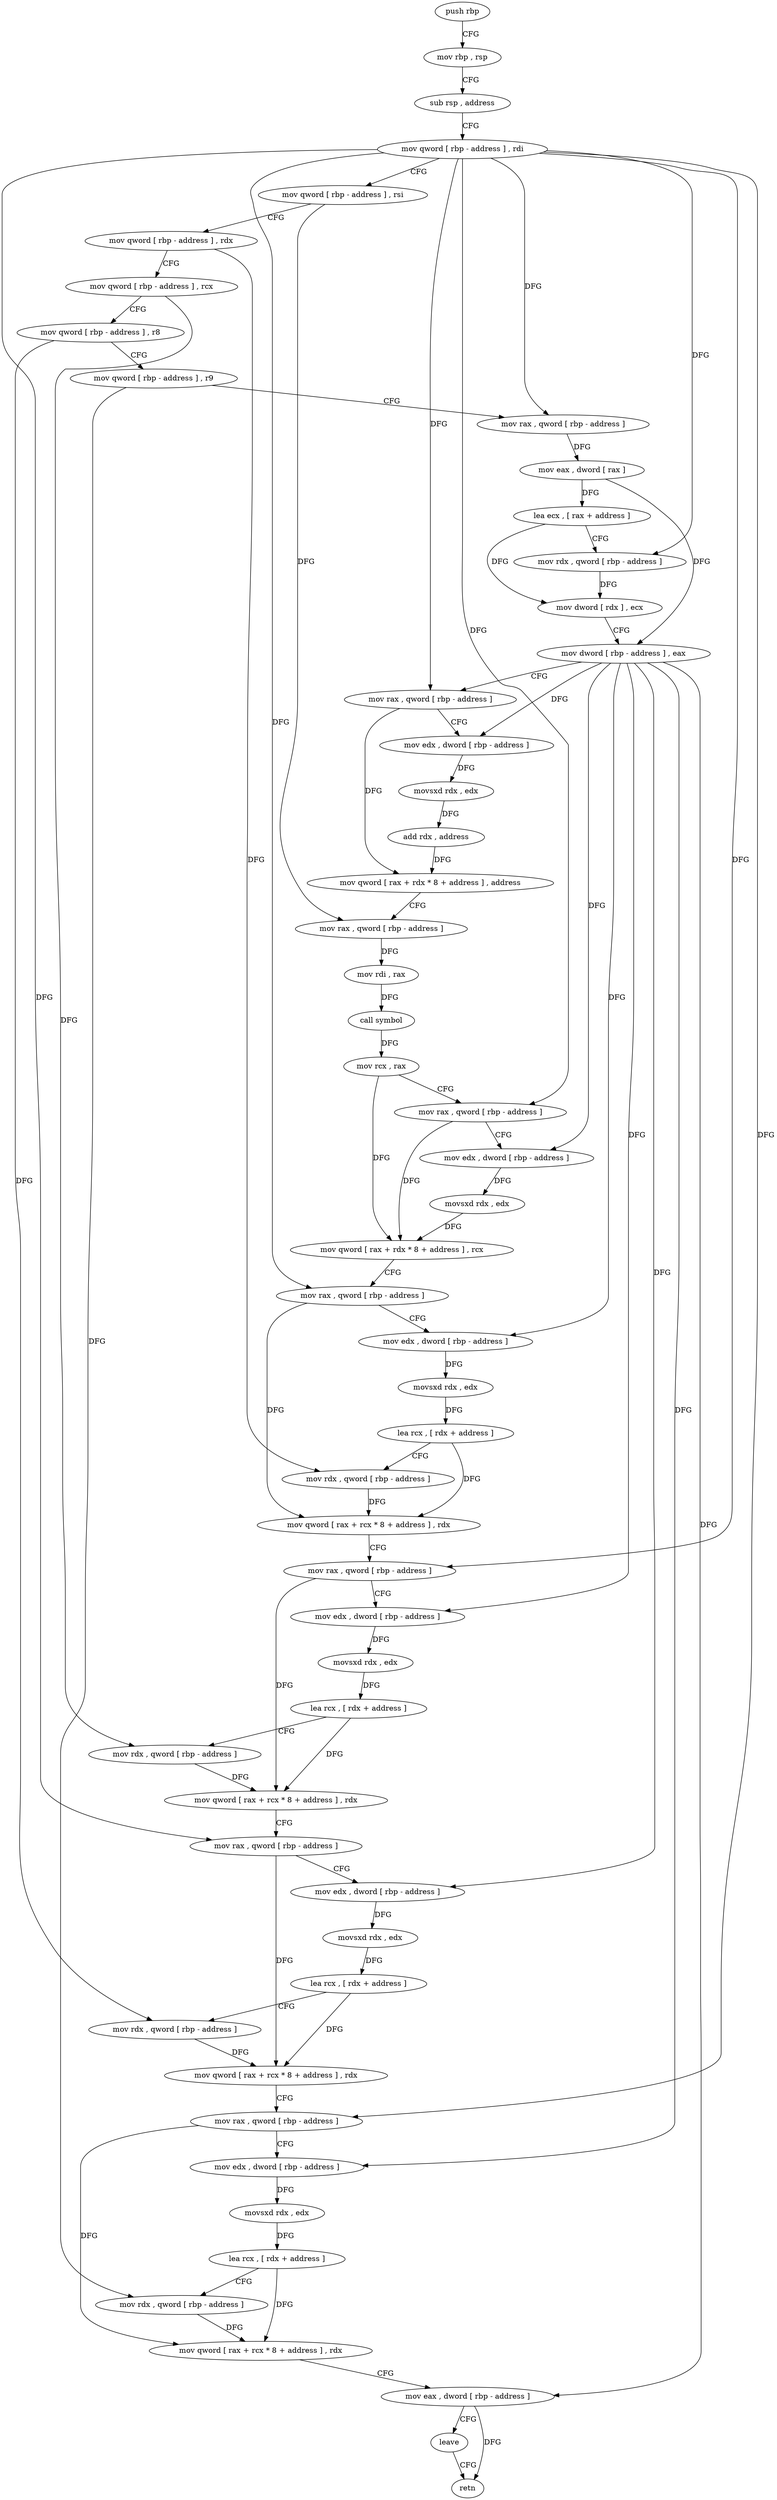 digraph "func" {
"80765" [label = "push rbp" ]
"80766" [label = "mov rbp , rsp" ]
"80769" [label = "sub rsp , address" ]
"80773" [label = "mov qword [ rbp - address ] , rdi" ]
"80777" [label = "mov qword [ rbp - address ] , rsi" ]
"80781" [label = "mov qword [ rbp - address ] , rdx" ]
"80785" [label = "mov qword [ rbp - address ] , rcx" ]
"80789" [label = "mov qword [ rbp - address ] , r8" ]
"80793" [label = "mov qword [ rbp - address ] , r9" ]
"80797" [label = "mov rax , qword [ rbp - address ]" ]
"80801" [label = "mov eax , dword [ rax ]" ]
"80803" [label = "lea ecx , [ rax + address ]" ]
"80806" [label = "mov rdx , qword [ rbp - address ]" ]
"80810" [label = "mov dword [ rdx ] , ecx" ]
"80812" [label = "mov dword [ rbp - address ] , eax" ]
"80815" [label = "mov rax , qword [ rbp - address ]" ]
"80819" [label = "mov edx , dword [ rbp - address ]" ]
"80822" [label = "movsxd rdx , edx" ]
"80825" [label = "add rdx , address" ]
"80829" [label = "mov qword [ rax + rdx * 8 + address ] , address" ]
"80838" [label = "mov rax , qword [ rbp - address ]" ]
"80842" [label = "mov rdi , rax" ]
"80845" [label = "call symbol" ]
"80850" [label = "mov rcx , rax" ]
"80853" [label = "mov rax , qword [ rbp - address ]" ]
"80857" [label = "mov edx , dword [ rbp - address ]" ]
"80860" [label = "movsxd rdx , edx" ]
"80863" [label = "mov qword [ rax + rdx * 8 + address ] , rcx" ]
"80868" [label = "mov rax , qword [ rbp - address ]" ]
"80872" [label = "mov edx , dword [ rbp - address ]" ]
"80875" [label = "movsxd rdx , edx" ]
"80878" [label = "lea rcx , [ rdx + address ]" ]
"80882" [label = "mov rdx , qword [ rbp - address ]" ]
"80886" [label = "mov qword [ rax + rcx * 8 + address ] , rdx" ]
"80891" [label = "mov rax , qword [ rbp - address ]" ]
"80895" [label = "mov edx , dword [ rbp - address ]" ]
"80898" [label = "movsxd rdx , edx" ]
"80901" [label = "lea rcx , [ rdx + address ]" ]
"80905" [label = "mov rdx , qword [ rbp - address ]" ]
"80909" [label = "mov qword [ rax + rcx * 8 + address ] , rdx" ]
"80914" [label = "mov rax , qword [ rbp - address ]" ]
"80918" [label = "mov edx , dword [ rbp - address ]" ]
"80921" [label = "movsxd rdx , edx" ]
"80924" [label = "lea rcx , [ rdx + address ]" ]
"80928" [label = "mov rdx , qword [ rbp - address ]" ]
"80932" [label = "mov qword [ rax + rcx * 8 + address ] , rdx" ]
"80937" [label = "mov rax , qword [ rbp - address ]" ]
"80941" [label = "mov edx , dword [ rbp - address ]" ]
"80944" [label = "movsxd rdx , edx" ]
"80947" [label = "lea rcx , [ rdx + address ]" ]
"80951" [label = "mov rdx , qword [ rbp - address ]" ]
"80955" [label = "mov qword [ rax + rcx * 8 + address ] , rdx" ]
"80960" [label = "mov eax , dword [ rbp - address ]" ]
"80963" [label = "leave" ]
"80964" [label = "retn" ]
"80765" -> "80766" [ label = "CFG" ]
"80766" -> "80769" [ label = "CFG" ]
"80769" -> "80773" [ label = "CFG" ]
"80773" -> "80777" [ label = "CFG" ]
"80773" -> "80797" [ label = "DFG" ]
"80773" -> "80806" [ label = "DFG" ]
"80773" -> "80815" [ label = "DFG" ]
"80773" -> "80853" [ label = "DFG" ]
"80773" -> "80868" [ label = "DFG" ]
"80773" -> "80891" [ label = "DFG" ]
"80773" -> "80914" [ label = "DFG" ]
"80773" -> "80937" [ label = "DFG" ]
"80777" -> "80781" [ label = "CFG" ]
"80777" -> "80838" [ label = "DFG" ]
"80781" -> "80785" [ label = "CFG" ]
"80781" -> "80882" [ label = "DFG" ]
"80785" -> "80789" [ label = "CFG" ]
"80785" -> "80905" [ label = "DFG" ]
"80789" -> "80793" [ label = "CFG" ]
"80789" -> "80928" [ label = "DFG" ]
"80793" -> "80797" [ label = "CFG" ]
"80793" -> "80951" [ label = "DFG" ]
"80797" -> "80801" [ label = "DFG" ]
"80801" -> "80803" [ label = "DFG" ]
"80801" -> "80812" [ label = "DFG" ]
"80803" -> "80806" [ label = "CFG" ]
"80803" -> "80810" [ label = "DFG" ]
"80806" -> "80810" [ label = "DFG" ]
"80810" -> "80812" [ label = "CFG" ]
"80812" -> "80815" [ label = "CFG" ]
"80812" -> "80819" [ label = "DFG" ]
"80812" -> "80857" [ label = "DFG" ]
"80812" -> "80872" [ label = "DFG" ]
"80812" -> "80895" [ label = "DFG" ]
"80812" -> "80918" [ label = "DFG" ]
"80812" -> "80941" [ label = "DFG" ]
"80812" -> "80960" [ label = "DFG" ]
"80815" -> "80819" [ label = "CFG" ]
"80815" -> "80829" [ label = "DFG" ]
"80819" -> "80822" [ label = "DFG" ]
"80822" -> "80825" [ label = "DFG" ]
"80825" -> "80829" [ label = "DFG" ]
"80829" -> "80838" [ label = "CFG" ]
"80838" -> "80842" [ label = "DFG" ]
"80842" -> "80845" [ label = "DFG" ]
"80845" -> "80850" [ label = "DFG" ]
"80850" -> "80853" [ label = "CFG" ]
"80850" -> "80863" [ label = "DFG" ]
"80853" -> "80857" [ label = "CFG" ]
"80853" -> "80863" [ label = "DFG" ]
"80857" -> "80860" [ label = "DFG" ]
"80860" -> "80863" [ label = "DFG" ]
"80863" -> "80868" [ label = "CFG" ]
"80868" -> "80872" [ label = "CFG" ]
"80868" -> "80886" [ label = "DFG" ]
"80872" -> "80875" [ label = "DFG" ]
"80875" -> "80878" [ label = "DFG" ]
"80878" -> "80882" [ label = "CFG" ]
"80878" -> "80886" [ label = "DFG" ]
"80882" -> "80886" [ label = "DFG" ]
"80886" -> "80891" [ label = "CFG" ]
"80891" -> "80895" [ label = "CFG" ]
"80891" -> "80909" [ label = "DFG" ]
"80895" -> "80898" [ label = "DFG" ]
"80898" -> "80901" [ label = "DFG" ]
"80901" -> "80905" [ label = "CFG" ]
"80901" -> "80909" [ label = "DFG" ]
"80905" -> "80909" [ label = "DFG" ]
"80909" -> "80914" [ label = "CFG" ]
"80914" -> "80918" [ label = "CFG" ]
"80914" -> "80932" [ label = "DFG" ]
"80918" -> "80921" [ label = "DFG" ]
"80921" -> "80924" [ label = "DFG" ]
"80924" -> "80928" [ label = "CFG" ]
"80924" -> "80932" [ label = "DFG" ]
"80928" -> "80932" [ label = "DFG" ]
"80932" -> "80937" [ label = "CFG" ]
"80937" -> "80941" [ label = "CFG" ]
"80937" -> "80955" [ label = "DFG" ]
"80941" -> "80944" [ label = "DFG" ]
"80944" -> "80947" [ label = "DFG" ]
"80947" -> "80951" [ label = "CFG" ]
"80947" -> "80955" [ label = "DFG" ]
"80951" -> "80955" [ label = "DFG" ]
"80955" -> "80960" [ label = "CFG" ]
"80960" -> "80963" [ label = "CFG" ]
"80960" -> "80964" [ label = "DFG" ]
"80963" -> "80964" [ label = "CFG" ]
}
